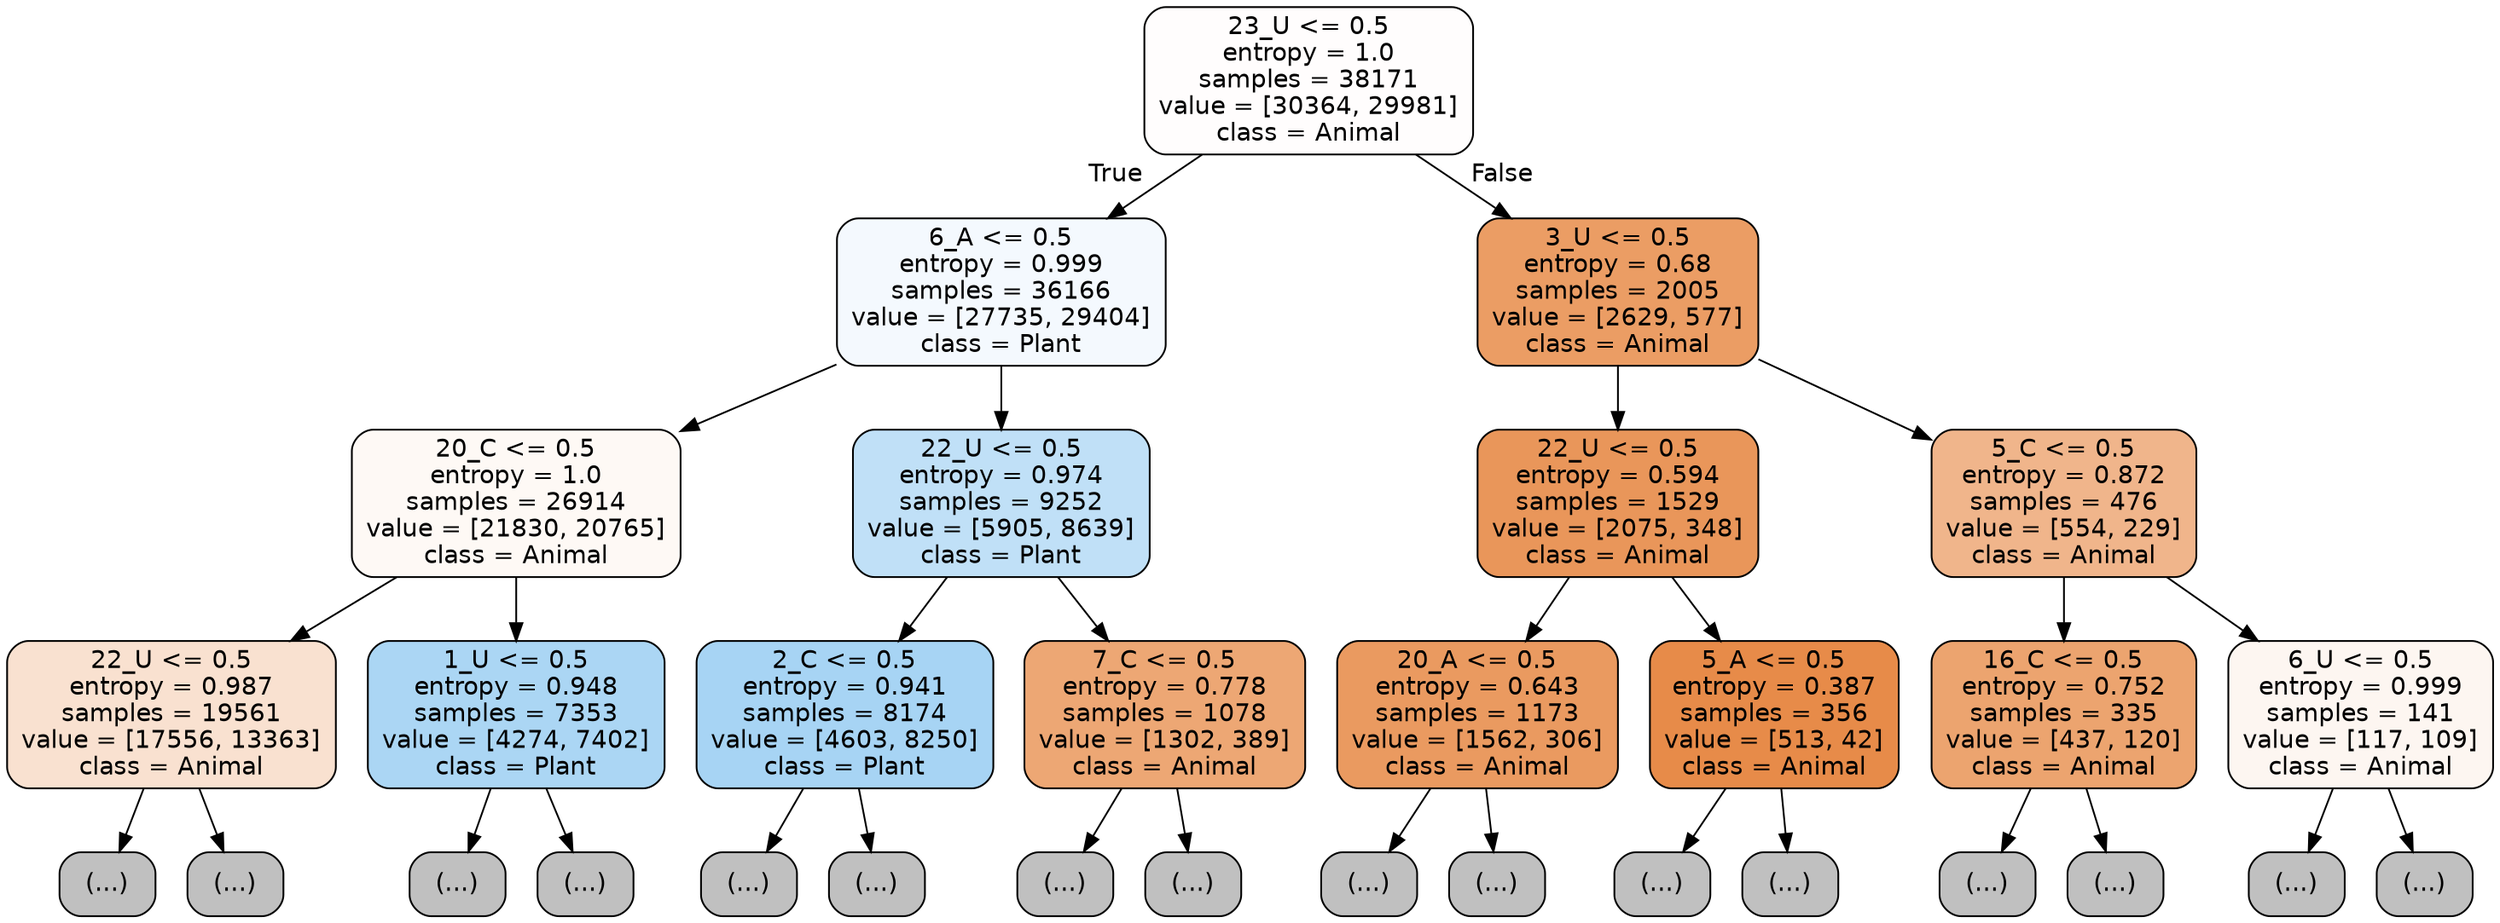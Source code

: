 digraph Tree {
node [shape=box, style="filled, rounded", color="black", fontname="helvetica"] ;
edge [fontname="helvetica"] ;
0 [label="23_U <= 0.5\nentropy = 1.0\nsamples = 38171\nvalue = [30364, 29981]\nclass = Animal", fillcolor="#fffdfd"] ;
1 [label="6_A <= 0.5\nentropy = 0.999\nsamples = 36166\nvalue = [27735, 29404]\nclass = Plant", fillcolor="#f4f9fe"] ;
0 -> 1 [labeldistance=2.5, labelangle=45, headlabel="True"] ;
2 [label="20_C <= 0.5\nentropy = 1.0\nsamples = 26914\nvalue = [21830, 20765]\nclass = Animal", fillcolor="#fef9f5"] ;
1 -> 2 ;
3 [label="22_U <= 0.5\nentropy = 0.987\nsamples = 19561\nvalue = [17556, 13363]\nclass = Animal", fillcolor="#f9e1d0"] ;
2 -> 3 ;
4 [label="(...)", fillcolor="#C0C0C0"] ;
3 -> 4 ;
8019 [label="(...)", fillcolor="#C0C0C0"] ;
3 -> 8019 ;
9060 [label="1_U <= 0.5\nentropy = 0.948\nsamples = 7353\nvalue = [4274, 7402]\nclass = Plant", fillcolor="#abd6f4"] ;
2 -> 9060 ;
9061 [label="(...)", fillcolor="#C0C0C0"] ;
9060 -> 9061 ;
10740 [label="(...)", fillcolor="#C0C0C0"] ;
9060 -> 10740 ;
12111 [label="22_U <= 0.5\nentropy = 0.974\nsamples = 9252\nvalue = [5905, 8639]\nclass = Plant", fillcolor="#c0e0f7"] ;
1 -> 12111 ;
12112 [label="2_C <= 0.5\nentropy = 0.941\nsamples = 8174\nvalue = [4603, 8250]\nclass = Plant", fillcolor="#a7d4f4"] ;
12111 -> 12112 ;
12113 [label="(...)", fillcolor="#C0C0C0"] ;
12112 -> 12113 ;
14802 [label="(...)", fillcolor="#C0C0C0"] ;
12112 -> 14802 ;
15513 [label="7_C <= 0.5\nentropy = 0.778\nsamples = 1078\nvalue = [1302, 389]\nclass = Animal", fillcolor="#eda774"] ;
12111 -> 15513 ;
15514 [label="(...)", fillcolor="#C0C0C0"] ;
15513 -> 15514 ;
15875 [label="(...)", fillcolor="#C0C0C0"] ;
15513 -> 15875 ;
15980 [label="3_U <= 0.5\nentropy = 0.68\nsamples = 2005\nvalue = [2629, 577]\nclass = Animal", fillcolor="#eb9d64"] ;
0 -> 15980 [labeldistance=2.5, labelangle=-45, headlabel="False"] ;
15981 [label="22_U <= 0.5\nentropy = 0.594\nsamples = 1529\nvalue = [2075, 348]\nclass = Animal", fillcolor="#e9965a"] ;
15980 -> 15981 ;
15982 [label="20_A <= 0.5\nentropy = 0.643\nsamples = 1173\nvalue = [1562, 306]\nclass = Animal", fillcolor="#ea9a60"] ;
15981 -> 15982 ;
15983 [label="(...)", fillcolor="#C0C0C0"] ;
15982 -> 15983 ;
16312 [label="(...)", fillcolor="#C0C0C0"] ;
15982 -> 16312 ;
16423 [label="5_A <= 0.5\nentropy = 0.387\nsamples = 356\nvalue = [513, 42]\nclass = Animal", fillcolor="#e78b49"] ;
15981 -> 16423 ;
16424 [label="(...)", fillcolor="#C0C0C0"] ;
16423 -> 16424 ;
16503 [label="(...)", fillcolor="#C0C0C0"] ;
16423 -> 16503 ;
16526 [label="5_C <= 0.5\nentropy = 0.872\nsamples = 476\nvalue = [554, 229]\nclass = Animal", fillcolor="#f0b58b"] ;
15980 -> 16526 ;
16527 [label="16_C <= 0.5\nentropy = 0.752\nsamples = 335\nvalue = [437, 120]\nclass = Animal", fillcolor="#eca46f"] ;
16526 -> 16527 ;
16528 [label="(...)", fillcolor="#C0C0C0"] ;
16527 -> 16528 ;
16617 [label="(...)", fillcolor="#C0C0C0"] ;
16527 -> 16617 ;
16656 [label="6_U <= 0.5\nentropy = 0.999\nsamples = 141\nvalue = [117, 109]\nclass = Animal", fillcolor="#fdf6f1"] ;
16526 -> 16656 ;
16657 [label="(...)", fillcolor="#C0C0C0"] ;
16656 -> 16657 ;
16694 [label="(...)", fillcolor="#C0C0C0"] ;
16656 -> 16694 ;
}